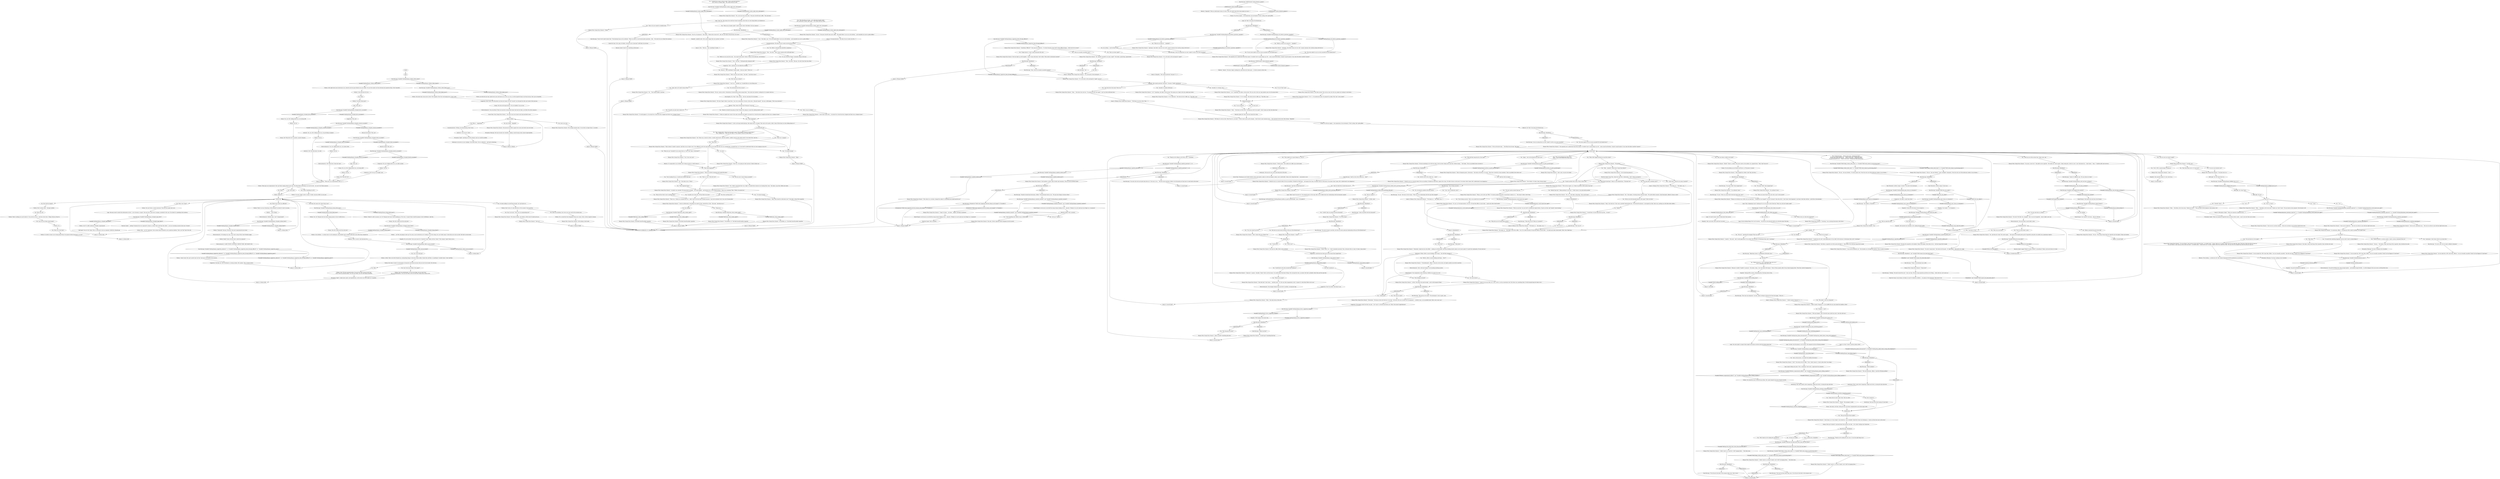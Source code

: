 # WHIRLING F3 / KLAASJE RAPE VOLITION
# 3) What happened? (rape)
#4) Volition white (manipulating you)
# ==================================================
digraph G {
	  0 [label="START"];
	  1 [label="input"];
	  2 [label="Reaction Speed: Quick! Say something professional."];
	  3 [label="Kim Kitsuragi: IsTaskActive(\"TASK.what_happened_between_klaasje_and_hanged\")--[[ Variable[ ]]"];
	  4 [label="IsTaskActive(\"TASK.what_happened_between_klaasje_and_hanged\")--[[ Variable[ ]]", shape=diamond];
	  5 [label="!(IsTaskActive(\"TASK.what_happened_between_klaasje_and_hanged\")--[[ Variable[ ]])", shape=diamond];
	  6 [label="Suggestion: She's a glib girl, but she liked the wording."];
	  7 [label="You: Say nothing -- wait for Kim to lead."];
	  8 [label="Kim Kitsuragi: IsKimHere()"];
	  9 [label="IsKimHere()", shape=diamond];
	  10 [label="!(IsKimHere())", shape=diamond];
	  11 [label="Kim Kitsuragi: Variable[\"whirling.klaasje_halflight_how_it_is\"]"];
	  12 [label="Variable[\"whirling.klaasje_halflight_how_it_is\"]", shape=diamond];
	  13 [label="!(Variable[\"whirling.klaasje_halflight_how_it_is\"])", shape=diamond];
	  14 [label="Empathy: You get the feeling she might be."];
	  15 [label="Klaasje (Miss Oranje Disco Dancer): \"I'm sure there's *one* person in the world who does.\" A crooked smile. \"I mean, there are *so many* people. But let me make this clear: The man in that tree did not rape me.\"\n\"I'm sure there's *one* person in the world who does.\" A crooked smile. \"I mean there are *so many* people. But let me make this clear: The man who was hanged from that tree did not rape me.\""];
	  16 [label="Rhetoric: The wording -- a verbal eye roll. She's almost disgusted with the platitude you served up."];
	  17 [label="Jump to: [assault hjub]"];
	  18 [label="You: \"I don't get it. What do you mean *partied*?\""];
	  19 [label="Kim Kitsuragi: Variable[\"whirling.klaasje_lovers_suggestion_longing\"]"];
	  20 [label="Variable[\"whirling.klaasje_lovers_suggestion_longing\"]", shape=diamond];
	  21 [label="!(Variable[\"whirling.klaasje_lovers_suggestion_longing\"])", shape=diamond];
	  22 [label="Interfacing: Still, that's pretty clever tampering. Simple and clever, crossing the lines like that."];
	  23 [label="You: \"Did you make the call?\""];
	  24 [label="Inland Empire: You *pissed* it all away... All of it. Elysium."];
	  25 [label="You: \"Which one?\""];
	  26 [label="Klaasje (Miss Oranje Disco Dancer): \"Like I said, we met over drinks.\""];
	  27 [label="Kim Kitsuragi: IsKimHere()"];
	  28 [label="IsKimHere()", shape=diamond];
	  29 [label="!(IsKimHere())", shape=diamond];
	  30 [label="Klaasje (Miss Oranje Disco Dancer): \"That it doesn't *matter* anymore. And that we are *alone* now. It was difficult to tell, the song itself was very quiet and soft, but you sounded like a wounded boar, sir. It was hard to understand what you were singing on top of it.\""];
	  31 [label="You: \"It's one of the first things I remember doing in Elysium.\""];
	  32 [label="Jump to: [Klaasje MAIN]"];
	  33 [label="Kim Kitsuragi: Variable[\"whirling.klaasje_rhet_where_was_she\"]"];
	  34 [label="Variable[\"whirling.klaasje_rhet_where_was_she\"]", shape=diamond];
	  35 [label="!(Variable[\"whirling.klaasje_rhet_where_was_she\"])", shape=diamond];
	  36 [label="Authority: You are not a *fool*."];
	  37 [label="Suggestion: Who, me?"];
	  38 [label="Empathy: No, not an idiot. You're just more of a *sensitive* type. Thinks with his *heart*. This woman's *pain* draws you in."];
	  39 [label="Kim Kitsuragi: Variable[\"whirling.klaasje_rape_phone_logic\"]"];
	  40 [label="Variable[\"whirling.klaasje_rape_phone_logic\"]", shape=diamond];
	  41 [label="!(Variable[\"whirling.klaasje_rape_phone_logic\"])", shape=diamond];
	  42 [label="You: Nod."];
	  43 [label="Kim Kitsuragi: Variable[\"TASK.hear_what_sunday_night\"]"];
	  44 [label="Variable[\"TASK.hear_what_sunday_night\"]", shape=diamond];
	  45 [label="!(Variable[\"TASK.hear_what_sunday_night\"])", shape=diamond];
	  46 [label="Savoir Faire: Warming up your hands relieves stress and anxiety, makes you feel and appear calmer, more comfortable. Seems she's doing that here -- consciously or not."];
	  47 [label="Kim Kitsuragi: IsKimHere()"];
	  48 [label="IsKimHere()", shape=diamond];
	  49 [label="!(IsKimHere())", shape=diamond];
	  50 [label="You: \"Have you been raped?\""];
	  51 [label="Jump to: [Klaasje MAIN]"];
	  52 [label="Jump to: [Klaasje (Miss Oranje Disco Dancer): \"\"Tell them it's not my style. They'...\"]"];
	  53 [label="You: \"Why was there a bullet in his head?\""];
	  54 [label="You: \"Got it. 89% is good enough. Moving on.\""];
	  55 [label="Klaasje (Miss Oranje Disco Dancer): \"Hmh...\" She flicks a bit of ash away. \"Maybe you don't...\" The ash lands on her jumpsuit. She brushes it off."];
	  56 [label="Klaasje (Miss Oranje Disco Dancer): \"Sure you do, detective...\" She cuts you down to size with her light brown eyes."];
	  57 [label="Perception (Hearing): You hear cracking in her shoulders."];
	  58 [label="Empathy: She sincerely thinks it's very cool of you."];
	  59 [label="You: \"Suspect partied with victim. Write it down, Kim.\""];
	  60 [label="You: \"Did you rim the lemonade glasses with sugar? I like to do that.\""];
	  61 [label="Endurance: Whoah. After so much drinking *and* drugs -- how did they manage it?"];
	  62 [label="You: \"And his role in this strike was... what?\""];
	  63 [label="Jump to: [assault hjub]"];
	  64 [label="You: \"Could that be why they lynched him? Jealousy?\""];
	  65 [label="Klaasje (Miss Oranje Disco Dancer): She nods. Silvery cigarette fumes disappear into her mouth..."];
	  66 [label="You: \"You mentioned loud disco music?\""];
	  67 [label="Encyclopedia: Oh, *that*. Yeah, whooh... the less said about OO, the better."];
	  68 [label="Rhetoric: Then, doesn't life get hard *because* we go on?"];
	  69 [label="You: \"It mostly just gets hard, doesn't it?\""];
	  70 [label="You: \"I've heard enough.\""];
	  71 [label="You: What is... happening?"];
	  72 [label="Volition: Really? Quick, tell me what's under her jumpsuit?"];
	  73 [label="Volition: But when it comes to assessments of character and factual accuracy they are not to be trusted. Not with her."];
	  74 [label="You: \"Well, thank you for making the call anyway.\""];
	  75 [label="Klaasje (Miss Oranje Disco Dancer): \"Ah yes.\" She pours herself some more coffee. \"The night before I saw you in the hallway -- and reminded you you're a police officer.\""];
	  76 [label="Klaasje (Miss Oranje Disco Dancer): \"Have I slept with any of them? Yes.\""];
	  77 [label="Kim Kitsuragi: Variable[\"whirling.klaasje_rfa_rhetoric_questions_rapeable\"]"];
	  78 [label="Variable[\"whirling.klaasje_rfa_rhetoric_questions_rapeable\"]", shape=diamond];
	  79 [label="!(Variable[\"whirling.klaasje_rfa_rhetoric_questions_rapeable\"])", shape=diamond];
	  80 [label="Jump to: [assault hjub]"];
	  81 [label="Klaasje (Miss Oranje Disco Dancer): \"With all due respect, sir, I think we partied a little harder than that.\""];
	  82 [label="You: \"You were lovers?\""];
	  83 [label="You: \"Understood.\""];
	  84 [label="You: \"It must be hard...\" (Point to the yard.) \"Seeing him there.\"\n\"It must have been hard for you...\" (Point to the yard.) \"Seeing him there.\"\n\"It must have been hard for you...\" (Point to the yard.) \"Seeing him there.\"\n\"It must be hard for you...\" (Point to the yard.) \"Seeing him there all the time.\""];
	  85 [label="Klaasje (Miss Oranje Disco Dancer): \"I don't know, sir. It was stupid. I was drunk too. I was *probably* afraid the Union was listening in -- locals say they have ears in the wires.\""];
	  86 [label="Jump to: [assault hjub]"];
	  87 [label="Kim Kitsuragi: Variable[\"whirling.klaasje_said_see_him_in_dreams\"]"];
	  88 [label="Variable[\"whirling.klaasje_said_see_him_in_dreams\"]", shape=diamond];
	  89 [label="!(Variable[\"whirling.klaasje_said_see_him_in_dreams\"])", shape=diamond];
	  90 [label="Klaasje (Miss Oranje Disco Dancer): She dips the cigarette in the lighter's flame and inhales, then looks at you -- with her lungs full of smoke."];
	  91 [label="Klaasje (Miss Oranje Disco Dancer): \"A little, yeah.\""];
	  92 [label="You: Don't mention it."];
	  93 [label="Klaasje (Miss Oranje Disco Dancer): \"I hope not.\" A pause. \"Actually, I *know* that's not the reason. I'm careful about that kind of thing. Not crossing the wires, you know. But that's probably where they got the rape idea.\""];
	  94 [label="Klaasje (Miss Oranje Disco Dancer): \"Not my favourite topic...\" She flicks the ash away. \"But okay.\""];
	  95 [label="You: \"Then what happened?\""];
	  96 [label="You: \"What happened then?\""];
	  97 [label="Klaasje (Miss Oranje Disco Dancer): \"I think you might have come to the same conclusion last night. At around two o'clock the disco stopped and there was a change of pace.\""];
	  98 [label="You: \"Before you was only the room -- the sound of the motor vehicle. Steam in the bathroom. And darkness.\""];
	  99 [label="Klaasje (Miss Oranje Disco Dancer): She feeds herself another cigarette."];
	  100 [label="failure_volition"];
	  101 [label="Kim Kitsuragi: Variable[\"whirling.klaasje_volrapids_logic_fired\"]"];
	  102 [label="Variable[\"whirling.klaasje_volrapids_logic_fired\"]", shape=diamond];
	  103 [label="!(Variable[\"whirling.klaasje_volrapids_logic_fired\"])", shape=diamond];
	  104 [label="Kim Kitsuragi: IsKimHere()"];
	  105 [label="IsKimHere()", shape=diamond];
	  106 [label="!(IsKimHere())", shape=diamond];
	  107 [label="You: \"Wait... *partied*. Where have I heard that before?\""];
	  108 [label="Klaasje (Miss Oranje Disco Dancer): \"A lot of partying going on.\""];
	  109 [label="Jump to: [assault hjub]"];
	  110 [label="Untitled hub (02)"];
	  111 [label="Jump to: [assault hjub]"];
	  112 [label="Klaasje (Miss Oranje Disco Dancer): \"Is it?\" Squinting, she takes a look around. The spring sun is high in the sky; people pass below."];
	  113 [label="Klaasje (Miss Oranje Disco Dancer): \"Not explicitly, but I understood what they meant. It wouldn't hurt to spice things up a bit -- some assault and battery, *sexual* assault maybe. It was clear the latter would be *spicier*.\""];
	  114 [label="You: \"You were asked to say you were assaulted? By the Hardie boys?\""];
	  115 [label="Klaasje (Miss Oranje Disco Dancer): \"You know how it is.\""];
	  116 [label="You: \"It sounds like something happened, and you don't want to acknowledge it.\""];
	  117 [label="Perception (Hearing): You hear cracking in her shoulders."];
	  118 [label="Electrochemistry: You get the feeling she's done enough opiates -- and needed enough NACRA -- to still be flippant if her arm were cut off and fed to her."];
	  119 [label="Klaasje (Miss Oranje Disco Dancer): \"Oh, it is.\" She takes a long drag. \"You're still *alive*.\""];
	  120 [label="Klaasje (Miss Oranje Disco Dancer): \"I guess you can say that, yes. A bit. Lovers is such an emotional word. But there was something there. We did enough drugs for there to be.\""];
	  121 [label="Klaasje (Miss Oranje Disco Dancer): \"Mhm.\" She looks down at the yard."];
	  122 [label="Jump to: [Klaasje (Miss Oranje Disco Dancer): \"\"We drank, sir...\" She takes a sip...\"]"];
	  123 [label="Kim Kitsuragi: Variable[\"TASK.who_was_caller\"]"];
	  124 [label="Variable[\"TASK.who_was_caller\"]", shape=diamond];
	  125 [label="!(Variable[\"TASK.who_was_caller\"])", shape=diamond];
	  126 [label="Reaction Speed: Agape? Ready to catch a bullet? A coincidence? Make a note and return to it later."];
	  127 [label="Kim Kitsuragi: \"So am I. Were you aware that he had also been shot, miss?\""];
	  128 [label="Klaasje (Miss Oranje Disco Dancer): \"Over drinks. It's been a long, boring winter.\""];
	  129 [label="You: \"Did you *party*?\""];
	  130 [label="Klaasje (Miss Oranje Disco Dancer): \"Men like that? I don't know...\" Another pause. \"It's the way their imaginations work. I suspect it's what they'd like to do to me.\""];
	  131 [label="Klaasje (Miss Oranje Disco Dancer): \"Yes, you're just one room away.\" She pours herself more coffee. \"Very personal.\""];
	  132 [label="You: \"Maybe we should stop going on then? Doesn't the 'going on' cause the 'getting harder' part?\""];
	  133 [label="it_continueth_hub"];
	  134 [label="Kim Kitsuragi: Variable[\"whirling.klaasje_sunday_night_story_interupted\"]"];
	  135 [label="Variable[\"whirling.klaasje_sunday_night_story_interupted\"]", shape=diamond];
	  136 [label="!(Variable[\"whirling.klaasje_sunday_night_story_interupted\"])", shape=diamond];
	  137 [label="Kim Kitsuragi: Variable[\"whirling.klaasje_volrapids_second_succeeded\"]"];
	  138 [label="Variable[\"whirling.klaasje_volrapids_second_succeeded\"]", shape=diamond];
	  139 [label="!(Variable[\"whirling.klaasje_volrapids_second_succeeded\"])", shape=diamond];
	  140 [label="Jump to: [volition hub]"];
	  141 [label="Suggestion: She likes you. The Crownhead is a boring condom. He's jealous. This is human nature."];
	  142 [label="Jump to: [Untitled hub (02)]"];
	  143 [label="Klaasje (Miss Oranje Disco Dancer): She fishes a cigarette out of her pack and lights it -- then looks at you with her lungs full of smoke."];
	  144 [label="Klaasje (Miss Oranje Disco Dancer): She feeds herself another cigarette."];
	  145 [label="Interfacing: Warming them."];
	  146 [label="Klaasje (Miss Oranje Disco Dancer): \"By 'sexually assaulted' you mean 'raped'?\" She takes a quick drag, unperturbed."];
	  147 [label="Klaasje (Miss Oranje Disco Dancer): \"It *is* -- it's murderously early. I'm amazed I'm awake. Why *am* I even awake?\""];
	  148 [label="Klaasje (Miss Oranje Disco Dancer): \"It's a bit early in the morning for *raped*.\""];
	  149 [label="Klaasje (Miss Oranje Disco Dancer): \"Tell them it's not my style. They'll have to, you know -- if they want to jazz up the charges -- they'll have to get someone more...\" She searches for the word, then shrugs. \"Rapeable.\""];
	  150 [label="You: \"I do.\""];
	  151 [label="You: \"Sexual assault is a serious matter. I need a serious statement from you.\""];
	  152 [label="Klaasje (Miss Oranje Disco Dancer): \"Yeah, I love that too!\" Her voice is girlishly high-pitched now. \"We frosted the glasses, I unwrapped my bike, there was a petting zoo with little white rabbits...\""];
	  153 [label="You: \"What did you do? During these parties.\""];
	  154 [label="You: \"How did you meet?\""];
	  155 [label="Kim Kitsuragi: \"You called us. The RCM...\""];
	  156 [label="Composure: He takes a small step closer."];
	  157 [label="You: \"And, in the process, you broke the landline downstairs.\""];
	  158 [label="Klaasje (Miss Oranje Disco Dancer): \"Thanks.\" She manages a smile."];
	  159 [label="Kim Kitsuragi: Variable[\"whirling.klaasje_emp_made_the_calle\"]"];
	  160 [label="Variable[\"whirling.klaasje_emp_made_the_calle\"]", shape=diamond];
	  161 [label="!(Variable[\"whirling.klaasje_emp_made_the_calle\"])", shape=diamond];
	  162 [label="Klaasje (Miss Oranje Disco Dancer): \"The one downstairs, officer. I used the Whirling landline.\""];
	  163 [label="Kim Kitsuragi: Variable[\"whirling.klaasje_interface_tampering_goood\"]"];
	  164 [label="Variable[\"whirling.klaasje_interface_tampering_goood\"]", shape=diamond];
	  165 [label="!(Variable[\"whirling.klaasje_interface_tampering_goood\"])", shape=diamond];
	  166 [label="Kim Kitsuragi: IsKimHere()"];
	  167 [label="IsKimHere()", shape=diamond];
	  168 [label="!(IsKimHere())", shape=diamond];
	  169 [label="Klaasje (Miss Oranje Disco Dancer): \"I can see the similarity, yes.\" She breathes out, through her nostrils. The air smells of menthol."];
	  170 [label="You: \"And how did you meet?\""];
	  171 [label="Logic: There *must* be more to it. You should return to this topic after you've talked about her relationship with the deceased, maybe?"];
	  172 [label="Klaasje (Miss Oranje Disco Dancer): \"A slow, sad song started playing. Like organ music, on repeat. That went on for quite a while. Some of that time you were yelling along to it.\""];
	  173 [label="You: \"What happened?\""];
	  174 [label="You: \"Are you sure I wasn't being assaulted?\""];
	  175 [label="Klaasje (Miss Oranje Disco Dancer): \"Yes.\" She looks at you. \"Never.\""];
	  176 [label="Klaasje (Miss Oranje Disco Dancer): \"Cowering. I was cowering downstairs with Sylvie.\""];
	  177 [label="Authority: Me? Get outta here, I'm solid."];
	  178 [label="Drama: Yes, you. He's talking about you, you boring stiff."];
	  179 [label="Kim Kitsuragi: Variable[\"whirling.klaasje_volrapids_elchem_fired\"]"];
	  180 [label="Variable[\"whirling.klaasje_volrapids_elchem_fired\"]", shape=diamond];
	  181 [label="!(Variable[\"whirling.klaasje_volrapids_elchem_fired\"])", shape=diamond];
	  182 [label="Volition: No."];
	  183 [label="You: Can I trust any of them *ever again?*"];
	  184 [label="Kim Kitsuragi: Variable[\"whirling.lena_main_interfacing_phone\"]"];
	  185 [label="Variable[\"whirling.lena_main_interfacing_phone\"]", shape=diamond];
	  186 [label="!(Variable[\"whirling.lena_main_interfacing_phone\"])", shape=diamond];
	  187 [label="Logic: So *she's* Garte's mystery phone cutter!"];
	  188 [label="Untitled hub"];
	  189 [label="Jump to: [You: \"\"Did you... hear something? Sunday...\"]"];
	  190 [label="Inland Empire: As she says so you feel the young woman looking at you... and get a *feeling* you can't quite put your finger on. A suspicion?"];
	  191 [label="Kim Kitsuragi: IsTHCPresent(\"radical_feminist_agenda\")"];
	  192 [label="IsTHCPresent(\"radical_feminist_agenda\")", shape=diamond];
	  193 [label="!(IsTHCPresent(\"radical_feminist_agenda\"))", shape=diamond];
	  194 [label="Klaasje (Miss Oranje Disco Dancer): \"It *is* afternoon.\" She looks into her coffee cup. \"Time flies, man.\""];
	  195 [label="Klaasje (Miss Oranje Disco Dancer): \"In conclusion, officer -- I'm gonna go with a mild to medium *not raped* here.\""];
	  196 [label="Klaasje (Miss Oranje Disco Dancer): \"Sure you do, you disco animal...\" She cuts you down to size with her light brown eyes."];
	  197 [label="You: \"No one deserves to be raped.\""];
	  198 [label="Klaasje (Miss Oranje Disco Dancer): \"I would like it to have been that way. But... it wasn't.\""];
	  199 [label="Kim Kitsuragi: IsKimHere()"];
	  200 [label="IsKimHere()", shape=diamond];
	  201 [label="!(IsKimHere())", shape=diamond];
	  202 [label="You: \"What else?\""];
	  203 [label="Jump to: [assault hjub]"];
	  204 [label="Pain Threshold: A bitter cringe. It *hurts*. You look to the lieutenant..."];
	  205 [label="Kim Kitsuragi: \"The voice was disguised,\" he asks, clearly wishing to distract her from the images. \"Did you?...\""];
	  206 [label="You: \"I've also seen him in a dream.\""];
	  207 [label="You: \"And you think they lynched him for it?\""];
	  208 [label="Klaasje (Miss Oranje Disco Dancer): \"They're frequent guests. Downstairs.\" She looks at the floor. It's tarred. \"They have a booth for Union members. They're probably down there now.\""];
	  209 [label="Klaasje (Miss Oranje Disco Dancer): \"No. Not as hard.\""];
	  210 [label="Jump to: [assault hjub]"];
	  211 [label="Kim Kitsuragi: Variable[\"whirling.klaasje_hardies_no_party_passthrough\"]"];
	  212 [label="Variable[\"whirling.klaasje_hardies_no_party_passthrough\"]", shape=diamond];
	  213 [label="!(Variable[\"whirling.klaasje_hardies_no_party_passthrough\"])", shape=diamond];
	  215 [label="You: \"I had something else. Before we go. A little thing.\""];
	  216 [label="Klaasje (Miss Oranje Disco Dancer): \"It would appear so. At around two o'clock the disco stopped and there was a change of pace.\""];
	  217 [label="You: \"You're making this up. I would never behave like that.\""];
	  218 [label="You: \"Yes. Before I emerged like paleolithic megafauna.\""];
	  219 [label="Conceptualization: Nothing. Just time passing. Don't worry."];
	  220 [label="You: What?"];
	  221 [label="Volition: You know these guys?"];
	  222 [label="Kim Kitsuragi: Variable[\"whirling.klaasje_volrapids_first_succeeded\"]"];
	  223 [label="Variable[\"whirling.klaasje_volrapids_first_succeeded\"]", shape=diamond];
	  224 [label="!(Variable[\"whirling.klaasje_volrapids_first_succeeded\"])", shape=diamond];
	  225 [label="Volition: These guys are compromised. She's got them singing along to her tune. The little bleeps and bloops you trust for info -- you can't trust them anymore."];
	  226 [label="You: Which ones exactly are affected?"];
	  227 [label="You: What?"];
	  228 [label="Kim Kitsuragi: Variable[\"whirling.klaasje_rapehub_questions\"] >=4"];
	  229 [label="Variable[\"whirling.klaasje_rapehub_questions\"] >=4", shape=diamond];
	  230 [label="!(Variable[\"whirling.klaasje_rapehub_questions\"] >=4)", shape=diamond];
	  231 [label="Jump to: [call huib]"];
	  232 [label="Untitled hub"];
	  233 [label="Esprit de Corps: Get a grip, he thinks. At least do your *personal* stuff when I'm not here."];
	  234 [label="Logic: Jackpot!"];
	  235 [label="Esprit de Corps: In my dream, he thinks, he said I've failed his children... you glance at the lieutenant. Then back to her."];
	  236 [label="Logic: It's hard to know what to think about that answer."];
	  237 [label="Drama: It's all very organic -- her mannerisms, her movements. If she's acting, she's quite gifted."];
	  238 [label="no_assault"];
	  239 [label="Klaasje (Miss Oranje Disco Dancer): \"We partied.\""];
	  240 [label="Klaasje (Miss Oranje Disco Dancer): \"We drank, sir...\" She takes a sip of her coffee. \"A lot. For weeks basically. We had that effect on each other -- we made each other drink harder. That's why I liked him.\""];
	  241 [label="Empathy: With longing. She misses him."];
	  242 [label="You: \"Seems like you had *some* idea. That was nifty.\""];
	  243 [label="Kim Kitsuragi: \"He won't be down there long, miss. We will move the body to the morgue soon.\""];
	  244 [label="You: Don't mention it."];
	  245 [label="Jump to: [Klaasje MAIN]"];
	  246 [label="You: \"Let's go.\" [Leave.]"];
	  247 [label="Klaasje (Miss Oranje Disco Dancer): \"Then you started screaming and trashed the place.\""];
	  248 [label="Rhetoric: It's impossible to say whether she's being sarcastic or really means it."];
	  249 [label="Volition: She looks back, time moves slowly. The triangles of her face rearranging into a weary smile..."];
	  250 [label="Electrochemistry: Me? What have I done this time?"];
	  251 [label="Volition: Believe it."];
	  252 [label="Endurance: Air moves in your windpipe. Your heart beats. You're a detective -- get back to detecting."];
	  253 [label="Volition: There's nothing you can do about it. You are how you are -- and she is how she is. Things will go as they do."];
	  254 [label="Jump to: [assault hjub]"];
	  255 [label="Kim Kitsuragi: Variable[\"whirling.klaasje_rapehub_exited_once\"]"];
	  256 [label="Variable[\"whirling.klaasje_rapehub_exited_once\"]", shape=diamond];
	  257 [label="!(Variable[\"whirling.klaasje_rapehub_exited_once\"])", shape=diamond];
	  258 [label="Kim Kitsuragi: IsKimHere()"];
	  259 [label="IsKimHere()", shape=diamond];
	  260 [label="!(IsKimHere())", shape=diamond];
	  261 [label="Kim Kitsuragi: \"You do *not* need to know that.\" The lieutenant taps on his notebook. \"What you need is to ask normal police questions -- like...\" He waits for you to finish the sentence."];
	  262 [label="Empathy: She's just tired. Don't push her too much."];
	  263 [label="Klaasje (Miss Oranje Disco Dancer): \"Apologies, that didn't come out very well. I meant someone who would go along with the lie.\""];
	  264 [label="Klaasje (Miss Oranje Disco Dancer): \"Something *difficult*?\" She raises her eyebrows. \"I've been through at least half a dozen difficult things -- which one do you mean?\""];
	  265 [label="Klaasje (Miss Oranje Disco Dancer): \"It *is* evening.\" She looks into her coffee cup. \"Time flies, man.\""];
	  266 [label="You: \"So were you?\""];
	  267 [label="You: \"What can you tell me about him. Name, eyes, age...\""];
	  268 [label="Klaasje (Miss Oranje Disco Dancer): \"Hmh...\" She flicks a bit of ash away. \"Maybe you *don't* know.\" The ash lands on her jumpsuit. She brushes it off."];
	  269 [label="Klaasje (Miss Oranje Disco Dancer): \"Let me make this 100% clear then, officer. I was not sexually assaulted. Would I be this flippant if I had been?\""];
	  270 [label="You: \"What kind of partying?\" (Point to your bloated face.) \"The kind I do?\""];
	  271 [label="You: \"You're being sarcastic. That's not actually how you partied.\""];
	  272 [label="You: \"Harder than this?\" (Keep pointing to your face.) \"I didn't know it was physically possible.\""];
	  273 [label="Klaasje (Miss Oranje Disco Dancer): \"I made it.\" She nods. \"And I would appreciate it if you didn't tell everyone. In Martinaise they call it *snitching*.\""];
	  274 [label="Klaasje (Miss Oranje Disco Dancer): \"I made the call. And I would appreciate it if you didn't tell everyone. In Martinaise they call it *snitching*.\""];
	  275 [label="You: \"Before we go on -- if it's *snitching* then why do it?\"\n\"If it's *snitching* then why do it?\""];
	  276 [label="You: \"Why go through all the trouble?\""];
	  277 [label="Kim Kitsuragi: Variable[\"yard.hanged_hub_reached\"]"];
	  278 [label="Variable[\"yard.hanged_hub_reached\"]", shape=diamond];
	  279 [label="!(Variable[\"yard.hanged_hub_reached\"])", shape=diamond];
	  280 [label="Jump to: [assault hjub]"];
	  281 [label="Klaasje (Miss Oranje Disco Dancer): \"I think he was in a security detail. He was ex-military. Worked for Wild Pines -- and against the Union. We didn't discuss work much, if you know what I mean. But I understood it was dangerous.\""];
	  282 [label="You: \"That's so *me*. What did I do?\""];
	  283 [label="You: \"Thank you.\""];
	  284 [label="You: Am I being... beguiled?"];
	  285 [label="Drama: Me? What did I do? I'm merely a master thespian..."];
	  286 [label="Kim Kitsuragi: Variable[\"whirling.klaasje_volrapids_third_succeeded\"]"];
	  287 [label="Variable[\"whirling.klaasje_volrapids_third_succeeded\"]", shape=diamond];
	  288 [label="!(Variable[\"whirling.klaasje_volrapids_third_succeeded\"])", shape=diamond];
	  289 [label="Volition: There's no way of knowing. At the moment I'm afraid it's best to assume..."];
	  290 [label="Volition: It's better to know you're being played than to be played without knowing it, is it not?"];
	  291 [label="Klaasje (Miss Oranje Disco Dancer): \"Oh yes,\" she says bitterly. \"I have *multiple* viewpoints. From the roof, out of the bathroom window. In my dreams...\""];
	  292 [label="Kim Kitsuragi: Variable[\"whirling.klaasje_cigarette_pulled_out\"]"];
	  293 [label="Variable[\"whirling.klaasje_cigarette_pulled_out\"]", shape=diamond];
	  294 [label="!(Variable[\"whirling.klaasje_cigarette_pulled_out\"])", shape=diamond];
	  295 [label="Endurance: She must be very cold. And exhausted of this life."];
	  296 [label="You: \"Forget about it. I don't wanna talk about this shit.\""];
	  297 [label="You: \"And what does that mean? Were you...\""];
	  298 [label="Empathy: She sounds positively *buoyant*. Vivacious. Totally unbothered."];
	  299 [label="assault hjub"];
	  300 [label="You: \"Are you sure you weren't raped?\""];
	  301 [label="You: \"Actually I don't.\""];
	  302 [label="You: \"What did they hang him for, if not rape?\""];
	  303 [label="You: \"Really?\""];
	  304 [label="Kim Kitsuragi: \"What did you do? When you *partied*?\""];
	  305 [label="Klaasje (Miss Oranje Disco Dancer): \"*Untraditionally*, officer.\" She puts out her Astra, but lights another one with its end first."];
	  306 [label="Inland Empire: Your imagination starts whirring, whether you want it to or not."];
	  307 [label="Klaasje (Miss Oranje Disco Dancer): \"I'm sorry, I can't do it.\" She puffs on her cigarette. \"Not right now. Later maybe. I keep seeing him. Like he is now. I can't talk about his -- I don't know -- *hair...*\" Another puff, more nervous."];
	  308 [label="Kim Kitsuragi: IsKimHere()"];
	  309 [label="IsKimHere()", shape=diamond];
	  310 [label="!(IsKimHere())", shape=diamond];
	  311 [label="You: \"What do you mean?\""];
	  312 [label="You: \"Nicked it -- how?\""];
	  313 [label="Logic: Jigsaw falling into place. This is satisfying. Good catch, I appreciate the symmetry."];
	  314 [label="Klaasje (Miss Oranje Disco Dancer): \"Yes. And then he's dead. His mouth agape...\" She looks into the light green pack of cigarettes and pulls out another one, preparing to light it."];
	  315 [label="Kim Kitsuragi: \"Funny,\" the lieutenant says softly."];
	  316 [label="Kim Kitsuragi: \"And they lynched him for it?\""];
	  317 [label="Jump to: [assault hjub]"];
	  318 [label="You: \"It prides me to hear this. Tell me there was more.\""];
	  319 [label="Klaasje (Miss Oranje Disco Dancer): \"I went out afterwards, everything was quiet by then. Around four or five.\" She nods. \"And that was it.\""];
	  320 [label="Klaasje (Miss Oranje Disco Dancer): \"A window was smashed. The tape player probably -- the song stopped -- and furniture too. A real *destructothon*. There was screaming. Then, I think, you passed out.\""];
	  321 [label="Jump to: [Klaasje MAIN]"];
	  322 [label="Klaasje (Miss Oranje Disco Dancer): \"Wow,\" she nods. \"Mythopoetically adequate stuff.\""];
	  323 [label="Volition: Soft, light brown eyes look back at you, directly into the space behind your eye sockets. You see the smoke rise from between her painted red lips. She's beautiful..."];
	  324 [label="Drama: We will see through deceits. You are shielded. You are wise."];
	  325 [label="Electrochemistry: You are advised. There are muscles on long white bones that line her limbs, just below the silver jumpsuit..."];
	  326 [label="Volition: You too."];
	  327 [label="You: Oh my god."];
	  328 [label="You: (Say it out loud.) \"Miss, are you manipulating me?\""];
	  329 [label="Volition: For a second her face disappears from your cornea. Only a silvery negative remains."];
	  330 [label="You: What use is this then?"];
	  331 [label="Volition: Good. The less paranoid option. You can trust them. Just not with *her*.\nGood. The less paranoid option. You can trust them. Just not with Klaasje Amandou."];
	  332 [label="Jump to: [volition hub]"];
	  333 [label="Kim Kitsuragi: Variable[\"whirling.klaasje_suggestion_admirers\"]   or  Variable[\"whirling.klaasje_suggestion_been_through_difficult\"]  or   Variable[\"whirling.klaasje_suggestion_garte\"]"];
	  334 [label="Variable[\"whirling.klaasje_suggestion_admirers\"]   or  Variable[\"whirling.klaasje_suggestion_been_through_difficult\"]  or   Variable[\"whirling.klaasje_suggestion_garte\"]", shape=diamond];
	  335 [label="!(Variable[\"whirling.klaasje_suggestion_admirers\"]   or  Variable[\"whirling.klaasje_suggestion_been_through_difficult\"]  or   Variable[\"whirling.klaasje_suggestion_garte\"])", shape=diamond];
	  336 [label="You: \"At least you called.\""];
	  337 [label="Volition: Don't worry, it's only been four or five seconds. You've got this."];
	  338 [label="You: \"I noticed your room is close to mine. I have a personal question.\"\n\"Let's return to Sunday night -- the sounds from my room\""];
	  339 [label="Jump to: [Klaasje MAIN]"];
	  340 [label="Kim Kitsuragi: Variable[\"whirling.klaasje_sunday_night_story_interupted\"]"];
	  341 [label="Variable[\"whirling.klaasje_sunday_night_story_interupted\"]", shape=diamond];
	  342 [label="!(Variable[\"whirling.klaasje_sunday_night_story_interupted\"])", shape=diamond];
	  343 [label="Klaasje (Miss Oranje Disco Dancer): \"Apologies, that didn't come out very well. I meant someone who would go along with the lie.\""];
	  344 [label="Kim Kitsuragi: \"Miss, were you sexually assaulted recently?\""];
	  345 [label="Klaasje (Miss Oranje Disco Dancer): \"Let me make this 100% clear then, officers. I was not sexually assaulted. Would I be this flippant if I had been?\""];
	  346 [label="You: \"No, I'm literally satisfied with that answer.\""];
	  347 [label="You: \"Hold on. After so much drinking and drugs... *how?*\""];
	  348 [label="Kim Kitsuragi: \"Reporting crimes is confidential in Revachol, miss.\""];
	  349 [label="Kim Kitsuragi: Variable[\"TASK.briefing_done\"]"];
	  350 [label="Variable[\"TASK.briefing_done\"]", shape=diamond];
	  351 [label="!(Variable[\"TASK.briefing_done\"])", shape=diamond];
	  352 [label="Kim Kitsuragi: Variable[\"whirling.klaasje_inland_dreams\"]"];
	  353 [label="Variable[\"whirling.klaasje_inland_dreams\"]", shape=diamond];
	  354 [label="!(Variable[\"whirling.klaasje_inland_dreams\"])", shape=diamond];
	  355 [label="Klaasje (Miss Oranje Disco Dancer): \"You don't wanna know.\" She looks into the pack -- it's light green -- then pulls out a ciggy."];
	  356 [label="Klaasje (Miss Oranje Disco Dancer): \"Funny how?\""];
	  357 [label="Kim Kitsuragi: \"Like you partied with the deceased?\""];
	  358 [label="You: \"Understood.\""];
	  359 [label="Jump to: [assault hjub]"];
	  360 [label="Klaasje (Miss Oranje Disco Dancer): \"I don't know about that... at around two o'clock the disco stopped and there was a change of pace.\""];
	  361 [label="Klaasje (Miss Oranje Disco Dancer): \"OO were *huge* where I come from. I was very young then, of course. Like seven. 'Life gets haaard!'\" she says, half-singing. \"'But we go ooooooon!'\""];
	  362 [label="Klaasje (Miss Oranje Disco Dancer): \"No, it didn't sound like there was a fight. It sounded like someone was trashing their room.\" She takes a sip of her coffee and smiles."];
	  363 [label="Klaasje (Miss Oranje Disco Dancer): \"Wow,\" she nods. \"Elysium. You don't hear that term often.\""];
	  364 [label="Klaasje (Miss Oranje Disco Dancer): She presses her elbows against her waist and slowly turns her head."];
	  365 [label="Perception (Hearing): Her hair brushes her shoulders, making a small hissing sound, almost imperceptible..."];
	  366 [label="Klaasje (Miss Oranje Disco Dancer): The strange moment ends. It was brief, no longer than 2.2 seconds."];
	  367 [label="Jump to: [failure_volition]"];
	  368 [label="Volition: I have bad news for you."];
	  369 [label="Volition: You too."];
	  370 [label="Volition: You too."];
	  371 [label="Drama: She isth a laedy most fair and juste!"];
	  372 [label="You: (Don't say anything.) Just close your eyes and let the moment pass."];
	  373 [label="Volition: In his defence -- to reduce him to such inadequacy, she probably had to employ half-truths more often than outright lies."];
	  374 [label="You: Okay."];
	  375 [label="Jump to: [volition hub]"];
	  376 [label="Jump to: [Klaasje MAIN]"];
	  377 [label="Klaasje (Miss Oranje Disco Dancer): Her face lights up with laughter. \"I don't wanna talk about *shit* either! What shall we talk about instead?\""];
	  378 [label="You: \"Actually it's already afternoon.\""];
	  379 [label="Klaasje (Miss Oranje Disco Dancer): \"Pretty much.\" She cradles her coffee cup in both hands."];
	  380 [label="Klaasje (Miss Oranje Disco Dancer): \"I'm 89% sure.\""];
	  381 [label="Klaasje (Miss Oranje Disco Dancer): \"A month ago? Something like that.\""];
	  382 [label="You: \"The caller's voice was disguised.\""];
	  383 [label="Klaasje (Miss Oranje Disco Dancer): \"I didn't want to, sir. And he's *still* hanging there...\" She looks away."];
	  384 [label="Empathy: You wonder... is it enough to..."];
	  385 [label="Interfacing: She must have had training of some kind..."];
	  386 [label="Kim Kitsuragi: Variable[\"XP.discover_the_bullet\"]"];
	  387 [label="Variable[\"XP.discover_the_bullet\"]", shape=diamond];
	  388 [label="!(Variable[\"XP.discover_the_bullet\"])", shape=diamond];
	  389 [label="Klaasje (Miss Oranje Disco Dancer): \"Things are starting to go a little over my head here... I thought he was hanged? I was not *present* when they did it. I don't know what happened. I just know what they told me -- and Sylvie, the bartender.\""];
	  390 [label="Klaasje (Miss Oranje Disco Dancer): \"Which *ones*, sir -- I don't remember precisely. Titus, obviously. But as I said, it's been a long winter.\""];
	  391 [label="Suggestion: Could that have been part of the reason they hanged him?"];
	  392 [label="You: \"You mean *after* they hanged him?\""];
	  393 [label="You: \"Yeah, that's all I need to hear of this.\""];
	  394 [label="You: \"What was I singing?\""];
	  395 [label="Klaasje (Miss Oranje Disco Dancer): \"I was.\" She takes a sip. \"It was the night before I saw you in the hallway -- and reminded you you're a police officer.\""];
	  396 [label="You: \"Where were you when this happened?\""];
	  397 [label="You: Let it be."];
	  398 [label="Volition: You too."];
	  399 [label="You: How did this happen?"];
	  400 [label="Volition: ...no? He's not going to show up? I'm sorry, your lie detection isn't working. It's not her doing, he's just totally inept. It looks like you're also an idiot. But that's not her fault."];
	  401 [label="Volition: Huh... no, Mr. Conclusion. You're always kind of limited in your analytical abilities. That's not *her* fault. But still..."];
	  402 [label="Jump to: [volition hub]"];
	  403 [label="You: What can I do?"];
	  404 [label="You: \"A risky move, altogether.\""];
	  405 [label="Drama: She isth a laedy most fair and juste!"];
	  406 [label="You: I've been talking to myself long enough. Let's get back to it."];
	  407 [label="You: \"Now that Kim isn't here -- let's talk about Sunday night.\"\n\"Let's talk about Sunday night again -- the sounds from my room.\""];
	  408 [label="Klaasje (Miss Oranje Disco Dancer): \"No problem, sir.\" She feeds herself another cigarette."];
	  409 [label="Rhetoric: By *they* she means the Hardie boys."];
	  410 [label="Jump to: [assault hjub]"];
	  411 [label="Klaasje (Miss Oranje Disco Dancer): \"Cool.\""];
	  412 [label="Klaasje (Miss Oranje Disco Dancer): \"Yes.\" She makes a twisting motion with her hands. \"We made balloon animals, drank lemonade, inflated a bouncy castle.\""];
	  413 [label="You: \"How was it?\""];
	  414 [label="Kim Kitsuragi: IsKimHere()"];
	  415 [label="IsKimHere()", shape=diamond];
	  416 [label="!(IsKimHere())", shape=diamond];
	  417 [label="Klaasje (Miss Oranje Disco Dancer): \"Did I?\" She looks into her coffee. \"Fuck. I didn't mean to. I had no idea what I was doing.\""];
	  418 [label="You: Don't say it."];
	  419 [label="Interfacing: That's some clever tampering. Simple and clever, crossing the lines like that."];
	  420 [label="Jump to: [assault hjub]"];
	  421 [label="Klaasje (Miss Oranje Disco Dancer): \"I have.\""];
	  422 [label="You: \"What do you mean?\""];
	  423 [label="You: \"Did I have any visitors?\""];
	  424 [label="You: \"What else?\""];
	  425 [label="Inland Empire: As he says so you feel the young woman looking at you... and get a *feeling* you can't quite put your finger on. A suspicion?"];
	  426 [label="Logic: If we're letting things *be* out of courtesy -- why did you even dig the bullet out in the first place? But fine..."];
	  427 [label="Kim Kitsuragi: Variable[\"whirling.klaasje_volrapids_drama_fired\"]"];
	  428 [label="Variable[\"whirling.klaasje_volrapids_drama_fired\"]", shape=diamond];
	  429 [label="!(Variable[\"whirling.klaasje_volrapids_drama_fired\"])", shape=diamond];
	  430 [label="Jump to: [Klaasje MAIN]"];
	  431 [label="Volition: Don't be melodramatic. You can trust them. Just not with *her*.\nDon't be melodramatic. You can trust them. Just not with Miss Oranje Disco Dancer here."];
	  432 [label="Perception (Sight): A light green speck, and imperfection, on the outer rim of her right iris. It sparkles..."];
	  433 [label="Klaasje (Miss Oranje Disco Dancer): \"God, no!\""];
	  434 [label="Half Light: You are *not* afraid. This is a mere girl, she was someone's child but a decade ago."];
	  435 [label="Kim Kitsuragi: IsKimHere()"];
	  436 [label="IsKimHere()", shape=diamond];
	  437 [label="!(IsKimHere())", shape=diamond];
	  438 [label="Kim Kitsuragi: Variable[\"XP.detect_compromized_skillset\"]  and  Variable[\"whirling.klaasje_pieces_falling_together\"]"];
	  439 [label="Variable[\"XP.detect_compromized_skillset\"]  and  Variable[\"whirling.klaasje_pieces_falling_together\"]", shape=diamond];
	  440 [label="!(Variable[\"XP.detect_compromized_skillset\"]  and  Variable[\"whirling.klaasje_pieces_falling_together\"])", shape=diamond];
	  441 [label="You: \"Um, how should I put this...\""];
	  442 [label="Half Light: Do you?"];
	  443 [label="Rhetoric: 'Rapeable'? What an unfortunate choice of words. Does she really mean that some people are more...?"];
	  444 [label="Kim Kitsuragi: Variable[\"whirling.klaasje_rfa_rhetoric_questions_rapeable\"]"];
	  445 [label="Variable[\"whirling.klaasje_rfa_rhetoric_questions_rapeable\"]", shape=diamond];
	  446 [label="!(Variable[\"whirling.klaasje_rfa_rhetoric_questions_rapeable\"])", shape=diamond];
	  447 [label="You: \"So you were asked to say you were assaulted? By the Hardie boys?\""];
	  448 [label="Jump to: [Klaasje (Miss Oranje Disco Dancer): \"\"It's a bit early in the morning fo...\"]"];
	  449 [label="Klaasje (Miss Oranje Disco Dancer): \"Yeah...\" She draws out the word. \"I'm gonna go with *not raped*. I don't wanna say that shit about him.\""];
	  450 [label="Jump to: [Empathy: \"She sounds positively *buoyant*. Vi...\"]"];
	  451 [label="You: \"What *did* happen between you and the victim?\""];
	  452 [label="Kim Kitsuragi: \"Are you saying that you were *asked* to tell us you were assaulted?\""];
	  453 [label="You: \"Thank you for telling us all of this, miss.\" (Conclude.)"];
	  454 [label="Kim Kitsuragi: Variable[\"whirling.klaasjeone_copotype_superstar\"]  or  Variable[\"whirling.klaasjeone_result_heard_last_night\"]"];
	  455 [label="Variable[\"whirling.klaasjeone_copotype_superstar\"]  or  Variable[\"whirling.klaasjeone_result_heard_last_night\"]", shape=diamond];
	  456 [label="!(Variable[\"whirling.klaasjeone_copotype_superstar\"]  or  Variable[\"whirling.klaasjeone_result_heard_last_night\"])", shape=diamond];
	  457 [label="Jump to: [Perception (Sight): \"There are numerous cigarette burns...\"]"];
	  458 [label="Kim Kitsuragi: \"You're being sarcastic.\""];
	  459 [label="Kim Kitsuragi: \"How was it?\""];
	  460 [label="Klaasje (Miss Oranje Disco Dancer): \"With nail clippers. And I diverted some radio fuzz into it. Into the cold wire.\""];
	  461 [label="Klaasje (Miss Oranje Disco Dancer): \"You have? Not like I do, I imagine.\" She's run out of cigarette -- time to light a new one."];
	  462 [label="Klaasje (Miss Oranje Disco Dancer): \"I think he was in a security detail. He was ex-military. Worked for Wild Pines; against the Union. We didn't discuss work much, if you know what I mean. But I understood it was dangerous.\""];
	  463 [label="Kim Kitsuragi: \"You mean *after* they hanged him?\""];
	  464 [label="Klaasje (Miss Oranje Disco Dancer): She sips her coffee. Birds circle overhead."];
	  465 [label="Klaasje (Miss Oranje Disco Dancer): \"There was the usual ruckus,\" she nods. \"Loud disco music.\""];
	  466 [label="Klaasje (Miss Oranje Disco Dancer): \"Okay.\""];
	  467 [label="Klaasje (Miss Oranje Disco Dancer): \"Funky.\""];
	  468 [label="Klaasje (Miss Oranje Disco Dancer): \"Oh...\" The woman makes a sad face."];
	  469 [label="Klaasje (Miss Oranje Disco Dancer): \"Ha! Yes. My pleasure.\" She smiles. \"Where did we leave off... hell, let's just take it from the top. You start.\""];
	  470 [label="Jump to: [Klaasje MAIN]"];
	  471 [label="Suggestion: Don't worry. We will protect you from her beauty. We will *consult* you through the reefs and sounds of her persona."];
	  472 [label="You: Avert your eyes."];
	  473 [label="Physical Instrument: Who, me?"];
	  474 [label="volition hub"];
	  475 [label="You: Does this mean she's been lying to me?"];
	  476 [label="You: What is her *plan*?"];
	  477 [label="Rhetoric: That is correct. And omissions too."];
	  478 [label="Kim Kitsuragi: Variable[\"whirling.klaasje_talked_about_partying_with_lely\"]"];
	  479 [label="Variable[\"whirling.klaasje_talked_about_partying_with_lely\"]", shape=diamond];
	  480 [label="!(Variable[\"whirling.klaasje_talked_about_partying_with_lely\"])", shape=diamond];
	  481 [label="Kim Kitsuragi: IsKimHere()  and  Variable[\"TASK.inspect_the_dead_body_done\"]"];
	  482 [label="IsKimHere()  and  Variable[\"TASK.inspect_the_dead_body_done\"]", shape=diamond];
	  483 [label="!(IsKimHere()  and  Variable[\"TASK.inspect_the_dead_body_done\"])", shape=diamond];
	  484 [label="Kim Kitsuragi: IsKimHere()"];
	  485 [label="IsKimHere()", shape=diamond];
	  486 [label="!(IsKimHere())", shape=diamond];
	  487 [label="Logic: By *they* she means the Hardie boys."];
	  488 [label="Klaasje (Miss Oranje Disco Dancer): \"Is it?\" Squinting, she takes a look around. The sun sets in the sea; long shadows pass over the plaza below."];
	  489 [label="You: \"Does that mean you're 11% not sure?\""];
	  490 [label="Kim Kitsuragi: \"I'm sorry, miss, but we need a definite statement.\""];
	  491 [label="Klaasje (Miss Oranje Disco Dancer): She takes a long, hard drag of her cigarette, then stretches her neck."];
	  492 [label="You: \"I am. Care to elaborate, miss?\""];
	  493 [label="Klaasje (Miss Oranje Disco Dancer): \"It's not, sir. We drank alcohol. A lot of it. We had that effect on each other -- made each other drink harder.\""];
	  494 [label="You: \"Were feelings involved?\""];
	  495 [label="Jump to: [Klaasje (Miss Oranje Disco Dancer): \"\"We drank, sir...\" She takes a sip...\"]"];
	  496 [label="Klaasje (Miss Oranje Disco Dancer): \"Downstairs.\" She taps on the roof with her 10 cm heel. \"At the bar. He was on some sort of assignment -- a military man, as you probably know. Had a cool, scary scar.\""];
	  497 [label="Kim Kitsuragi: Variable[\"whirling.klaasje_pain_wince_at_viewpoints\"]"];
	  498 [label="Variable[\"whirling.klaasje_pain_wince_at_viewpoints\"]", shape=diamond];
	  499 [label="!(Variable[\"whirling.klaasje_pain_wince_at_viewpoints\"])", shape=diamond];
	  500 [label="Kim Kitsuragi: \"Thank you for making the call, miss. It was the right thing to do.\""];
	  501 [label="Kim Kitsuragi: Variable[\"TASK.get_the_dead_body_down_from_the_tree_done\"]"];
	  502 [label="Variable[\"TASK.get_the_dead_body_down_from_the_tree_done\"]", shape=diamond];
	  503 [label="!(Variable[\"TASK.get_the_dead_body_down_from_the_tree_done\"])", shape=diamond];
	  504 [label="You: \"I see him as *me*.\""];
	  505 [label="Klaasje (Miss Oranje Disco Dancer): \"I'm confused. Sorry.\""];
	  506 [label="Kim Kitsuragi: \"Should we head back downstairs, officer?\" The lieutenant looks at you. \"We may have things to discuss there.\""];
	  507 [label="You: \"That's all. Just wanted to establish that.\""];
	  508 [label="Klaasje (Miss Oranje Disco Dancer): \"I can't say -- probably not. Sounded like you were flying solo.\""];
	  509 [label="Empathy: A gleeful smile. She's pretty happy that your partner's not here."];
	  510 [label="Klaasje (Miss Oranje Disco Dancer): \"No problem, sir.\" She feeds herself another cigarette."];
	  511 [label="Kim Kitsuragi: Variable[\"whirling.klaasje_volition_white_check\"]"];
	  512 [label="Variable[\"whirling.klaasje_volition_white_check\"]", shape=diamond];
	  513 [label="!(Variable[\"whirling.klaasje_volition_white_check\"])", shape=diamond];
	  514 [label="Reaction Speed: Who, me?"];
	  515 [label="Composure: Yes, he's talking about you, you shifty asshole."];
	  516 [label="Electrochemistry: Bullshit, man, I ain't *compromised*."];
	  517 [label="You: Can't you turn them normal again?"];
	  518 [label="Kim Kitsuragi: IsKimHere()"];
	  519 [label="IsKimHere()", shape=diamond];
	  520 [label="!(IsKimHere())", shape=diamond];
	  521 [label="Kim Kitsuragi: Variable[\"TASK.fridge_victims_body_done\"]  or  Variable[\"TASK.send_corpse_to_processing_done\"]"];
	  522 [label="Variable[\"TASK.fridge_victims_body_done\"]  or  Variable[\"TASK.send_corpse_to_processing_done\"]", shape=diamond];
	  523 [label="!(Variable[\"TASK.fridge_victims_body_done\"]  or  Variable[\"TASK.send_corpse_to_processing_done\"])", shape=diamond];
	  524 [label="Kim Kitsuragi: Variable[\"whirling.klaasje_roomhub_reached\"]  and  Variable[\"whirling.klaasje_namehub_reached\"]"];
	  525 [label="Variable[\"whirling.klaasje_roomhub_reached\"]  and  Variable[\"whirling.klaasje_namehub_reached\"]", shape=diamond];
	  526 [label="!(Variable[\"whirling.klaasje_roomhub_reached\"]  and  Variable[\"whirling.klaasje_namehub_reached\"])", shape=diamond];
	  527 [label="You: \"A little? Like you partied with the deceased?\""];
	  528 [label="You: \"What do you mean by -- 'rapeable'?\""];
	  529 [label="You: \"You were asked to say you were assaulted? By the Hardie boys?\""];
	  530 [label="Kim Kitsuragi: IsTHCPresent(\"radical_feminist_agenda\")"];
	  531 [label="IsTHCPresent(\"radical_feminist_agenda\")", shape=diamond];
	  532 [label="!(IsTHCPresent(\"radical_feminist_agenda\"))", shape=diamond];
	  533 [label="Kim Kitsuragi: Variable[\"whirling.klaasje_suggestion_been_through_difficult\"]"];
	  534 [label="Variable[\"whirling.klaasje_suggestion_been_through_difficult\"]", shape=diamond];
	  535 [label="!(Variable[\"whirling.klaasje_suggestion_been_through_difficult\"])", shape=diamond];
	  536 [label="You: \"It's not *that* early.\""];
	  537 [label="You: \"So you weren't?\""];
	  538 [label="You: \"So you're not entirely sure?\""];
	  539 [label="Kim Kitsuragi: \"I'm not.\" He turns to the woman. \"What was your relationship with the man they hanged?\""];
	  540 [label="Klaasje (Miss Oranje Disco Dancer): \"Stimulants. Speed also has that effect -- making you drink harder. And then drinking harder makes you do more speed. It's quite the combination. We also had sex.\""];
	  541 [label="Klaasje (Miss Oranje Disco Dancer): \"A little. The drugs were good enough -- and we did enough of them.\""];
	  542 [label="Electrochemistry: She's cold and strange. I'm not picking anything up here."];
	  543 [label="Kim Kitsuragi: \"How did you two meet?\" The lieutenant's voice is quiet, calm."];
	  544 [label="Klaasje (Miss Oranje Disco Dancer): \"I didn't want to, sir. But if I hadn't, he'd *still* be hanging there...\""];
	  545 [label="call huib"];
	  546 [label="Kim Kitsuragi: Variable[\"whirling.lena_phone_disconnected\"]  or Variable[\"whirling.lena_asked_whats_wrong_with_telephone\"]"];
	  547 [label="Variable[\"whirling.lena_phone_disconnected\"]  or Variable[\"whirling.lena_asked_whats_wrong_with_telephone\"]", shape=diamond];
	  548 [label="!(Variable[\"whirling.lena_phone_disconnected\"]  or Variable[\"whirling.lena_asked_whats_wrong_with_telephone\"])", shape=diamond];
	  549 [label="Kim Kitsuragi: Variable[\"TASK.fridge_victims_body_done\"]  or  Variable[\"TASK.send_corpse_to_processing_done\"]"];
	  550 [label="Variable[\"TASK.fridge_victims_body_done\"]  or  Variable[\"TASK.send_corpse_to_processing_done\"]", shape=diamond];
	  551 [label="!(Variable[\"TASK.fridge_victims_body_done\"]  or  Variable[\"TASK.send_corpse_to_processing_done\"])", shape=diamond];
	  552 [label="Kim Kitsuragi: \"Nothing.\" He nods toward the yard. \"I also saw him. We had a long inspection and that sort of thing... sticks with you. Let's move on.\""];
	  553 [label="Kim Kitsuragi: IsKimHere()"];
	  554 [label="IsKimHere()", shape=diamond];
	  555 [label="!(IsKimHere())", shape=diamond];
	  556 [label="Electrochemistry: She changes balance from one foot to another, crossing her legs."];
	  557 [label="Klaasje (Miss Oranje Disco Dancer): \"Oh yes, various artists. Ostentatious Orchestrations prime among them.\" She arches her eyebrow, waiting for it to connect with you."];
	  558 [label="Klaasje (Miss Oranje Disco Dancer): \"Yes! There was a church in there. A really small church. Like the smallest, saddest church in the whole world. It was about that. And also...\""];
	  559 [label="You: \"Was I singing this?\" (Show her the empty case of \"The Smallest Church In Saint-Saëns\".)\n\"Was I singing this?\" (Show her the tape of \"The Smallest Church In Saint-Saëns\".)"];
	  560 [label="Conceptualization: The date of your re-entry into the fossil record."];
	  561 [label="Volition: You too."];
	  562 [label="Electrochemistry: GLORY. TRUTH. SOFTNESS. PROTECT HER. SHE WANTS YOU."];
	  563 [label="You: Can I trust that guy?"];
	  564 [label="Kim Kitsuragi: Variable[\"whirling.klaasje_skills_can_be_trusted\"]"];
	  565 [label="Variable[\"whirling.klaasje_skills_can_be_trusted\"]", shape=diamond];
	  566 [label="!(Variable[\"whirling.klaasje_skills_can_be_trusted\"])", shape=diamond];
	  567 [label="Volition: See? It's oddly moderate. Probably compromised."];
	  568 [label="Klaasje (Miss Oranje Disco Dancer): The silence broken, she exhales a little cloud of smoke and says..."];
	  569 [label="Reaction Speed: From Titus. About her and Titus' relationship -- that's where you heard it."];
	  570 [label="Klaasje (Miss Oranje Disco Dancer): \"Oh yes,\" she says bitterly. \"I've had a great view. From the roof, out of the bathroom window. In my dreams...\""];
	  571 [label="Klaasje (Miss Oranje Disco Dancer): \"About a month? Something like that.\""];
	  572 [label="Kim Kitsuragi: IsKimHere()"];
	  573 [label="IsKimHere()", shape=diamond];
	  574 [label="!(IsKimHere())", shape=diamond];
	  575 [label="Klaasje (Miss Oranje Disco Dancer): \"Not explicitly, but I understood what they meant. It wouldn't hurt to spice things up a bit -- some assault and battery, *sexual* assault maybe. It was clear the latter would be *spicier*.\""];
	  576 [label="You: \"Actually, it's evening, miss.\""];
	  577 [label="thequestionishere"];
	  578 [label="Klaasje (Miss Oranje Disco Dancer): \"Sure you do, apocalypse cop...\" She cuts you down to size with her light brown eyes."];
	  579 [label="Kim Kitsuragi: Variable[\"whirling.medicine_nacra\"]"];
	  580 [label="Variable[\"whirling.medicine_nacra\"]", shape=diamond];
	  581 [label="!(Variable[\"whirling.medicine_nacra\"])", shape=diamond];
	  582 [label="Kim Kitsuragi: Variable[\"whirling.klaasjeone_result_heard_last_night\"]"];
	  583 [label="Variable[\"whirling.klaasjeone_result_heard_last_night\"]", shape=diamond];
	  584 [label="!(Variable[\"whirling.klaasjeone_result_heard_last_night\"])", shape=diamond];
	  585 [label="Klaasje (Miss Oranje Disco Dancer): \"Yes.\""];
	  586 [label="You: \"The call -- reporting the hanging? That was you?\""];
	  587 [label="Kim Kitsuragi: Variable[\"whirling.klaasje_pain_wince_at_viewpoints\"]"];
	  588 [label="Variable[\"whirling.klaasje_pain_wince_at_viewpoints\"]", shape=diamond];
	  589 [label="!(Variable[\"whirling.klaasje_pain_wince_at_viewpoints\"])", shape=diamond];
	  590 [label="Klaasje (Miss Oranje Disco Dancer): She nods."];
	  591 [label="Kim Kitsuragi: Variable[\"whirling.klaasje_sugg_jealousy_hang\"]"];
	  592 [label="Variable[\"whirling.klaasje_sugg_jealousy_hang\"]", shape=diamond];
	  593 [label="!(Variable[\"whirling.klaasje_sugg_jealousy_hang\"])", shape=diamond];
	  594 [label="You: \"I'm sorry.\""];
	  595 [label="You: \"Was there anything else?\""];
	  596 [label="Logic: This is beginning to get *confusing* for you too and we don't like that. Where was she last Sunday night?"];
	  597 [label="Electrochemistry: No fucking way, man, I just want a drag of that sweet Menthol ziggie."];
	  598 [label="Volition: A little. They're all still of limited use, interpreting things to the best of their ability. Maybe they add flair or something? I wouldn't know. I don't add flair."];
	  599 [label="Jump to: [volition hub]"];
	  600 [label="Kim Kitsuragi: Variable[\"whirling.garte_phone_cut\"]"];
	  601 [label="Variable[\"whirling.garte_phone_cut\"]", shape=diamond];
	  602 [label="!(Variable[\"whirling.garte_phone_cut\"])", shape=diamond];
	  603 [label="Kim Kitsuragi: \"Yes.\""];
	  604 [label="You: \"Better conclude this part of our talk.\""];
	  605 [label="Kim Kitsuragi: IsKimHere()"];
	  606 [label="IsKimHere()", shape=diamond];
	  607 [label="!(IsKimHere())", shape=diamond];
	  608 [label="You: \"But have you had sexual relations with any of the Hardie boys?\""];
	  609 [label="Drama: It's all very organic -- her mannerisms, her movements. If she's acting, she's quite gifted."];
	  610 [label="Perception (Sight): There are numerous cigarette burns on those silvery scales -- easy to see now that you're closer."];
	  611 [label="You: \"Were you sexually assaulted, miss?\""];
	  612 [label="You: \"I may.\""];
	  613 [label="You: \"How is it then?\""];
	  614 [label="Reaction Speed: By *him* she must mean the victim."];
	  615 [label="Klaasje (Miss Oranje Disco Dancer): \"Serious...\" She takes a long, hard drag of her cigarette, then stretches her neck."];
	  616 [label="Kim Kitsuragi: IsKimHere()"];
	  617 [label="IsKimHere()", shape=diamond];
	  618 [label="!(IsKimHere())", shape=diamond];
	  619 [label="Kim Kitsuragi: \"What else?\""];
	  620 [label="You: \"How long ago was that?\""];
	  621 [label="Kim Kitsuragi: \"When was this?\""];
	  622 [label="Kim Kitsuragi: IsKimHere()"];
	  623 [label="IsKimHere()", shape=diamond];
	  624 [label="!(IsKimHere())", shape=diamond];
	  625 [label="Klaasje (Miss Oranje Disco Dancer): \"Because I couldn't *handle* it anymore.\" She takes a drag -- her voice thick with disgust. \"None of these people called. He just kept hanging there. Then they started stripping him...\""];
	  626 [label="Empathy: She hunches her shoulders a bit, making herself smaller."];
	  627 [label="Jump to: [Klaasje (Miss Oranje Disco Dancer): \"\"I didn't exactly *disguise* it. I...\"]"];
	  628 [label="You: Say nothing."];
	  629 [label="Klaasje (Miss Oranje Disco Dancer): \"He had something to do with the strike. One has been roiling since I got here. Rotten timing...\" She thinks. \"But you probably know all about it.\""];
	  630 [label="Kim Kitsuragi: \"And his role in this strike was... what?\""];
	  631 [label="Klaasje (Miss Oranje Disco Dancer): \"Bullet?\" There's a silence. Her brows meet in the middle, for a pained frown. \"They *shot* him too?\""];
	  632 [label="Klaasje (Miss Oranje Disco Dancer): \"I'm confused. Sorry.\""];
	  633 [label="You: \"Were you in Sunday night? I need to know what I did before I lost my memory.\""];
	  634 [label="Klaasje (Miss Oranje Disco Dancer): \"There was. I think you screamed that you... didn't want to be this type of animal anymore. I may have misheard, but it was sort of memorable.\""];
	  635 [label="Klaasje (Miss Oranje Disco Dancer): \"Wow,\" she nods. \"That's some creation myth stuff right there.\""];
	  636 [label="You: Say nothing."];
	  637 [label="Savoir Faire: Miss Oranje Disco Dancer... You want to put your hand on her back and feel it arch."];
	  638 [label="Kim Kitsuragi: Variable[\"whirling.klaasje_volition_white_failed_once\"]"];
	  639 [label="Variable[\"whirling.klaasje_volition_white_failed_once\"]", shape=diamond];
	  640 [label="!(Variable[\"whirling.klaasje_volition_white_failed_once\"])", shape=diamond];
	  641 [label="Volition: Just like the last time, light brown eyes look back at you. All is as it was, you feel cigarette fumes rise from her lips. She's just as beautiful..."];
	  642 [label="Drama: Me? What did I do?"];
	  643 [label="Volition: I'm sorry I didn't catch it sooner. It takes conscious effort on your part."];
	  644 [label="Volition: ...*all* of them."];
	  645 [label="Volition: Yes. Mr. Thespian here has been singing paeans to how truthful she is..."];
	  646 [label="Jump to: [volition hub]"];
	  647 [label="Kim Kitsuragi: \"I'm sorry, but we're not quite done here yet.\" He turns to you... \"We have more questions. Better to be thorough now than have to come back to this later.\""];
	  648 [label="Kim Kitsuragi: SetVariableValue(\"whirling.klaasje_hardies_no_party_passthrough\", true) --[[ Variable[ ]]"];
	  649 [label="Klaasje (Miss Oranje Disco Dancer): \"Okay. What should we talk about now?\" She takes a drag of her cigarette."];
	  650 [label="Kim Kitsuragi: IsKimHere()"];
	  651 [label="IsKimHere()", shape=diamond];
	  652 [label="!(IsKimHere())", shape=diamond];
	  653 [label="Volition: You should be wary of what this guy likes. He's easily duped by his love of jigsaw puzzles."];
	  654 [label="Klaasje (Miss Oranje Disco Dancer): \"I hope I've been... you know... helpful. All things considered.\""];
	  655 [label="Reaction Speed: Wait a moment..."];
	  656 [label="Rhetoric: 'Spicier'. Of course. Rape's nothing but a plot device for these guys -- to throw around as they wish."];
	  657 [label="Klaasje (Miss Oranje Disco Dancer): \"It's a bit early in the morning for *raped*, isn't it?\""];
	  658 [label="Klaasje (Miss Oranje Disco Dancer): She looks around. The sun has risen over the sea; people are rushing to work below..."];
	  659 [label="You: \"Titus asked you to spice things up -- for us?\""];
	  660 [label="Klaasje (Miss Oranje Disco Dancer): \"Let me make this 100% clear then, officer. I was not sexually assaulted.\" She tilts her head. \"Would I be as flippant if I had been?\""];
	  661 [label="Half Light: You *may* know..."];
	  662 [label="Jump to: [IsKimHere()]"];
	  663 [label="Kim Kitsuragi: IsKimHere()"];
	  664 [label="IsKimHere()", shape=diamond];
	  665 [label="!(IsKimHere())", shape=diamond];
	  666 [label="Jump to: [assault hjub]"];
	  667 [label="Pain Threshold: A bitter cringe. It hurts her."];
	  668 [label="You: Say nothing."];
	  669 [label="Klaasje (Miss Oranje Disco Dancer): \"I didn't exactly *disguise* it. I just muffled the mic and nicked the landline a little.\""];
	  670 [label="Logic: So that's why the phone is out of order. She tampered with the Whirling landline!"];
	  671 [label="Kim Kitsuragi: \"Which landline?\""];
	  672 [label="Jump to: [assault hjub]"];
	  673 [label="Kim Kitsuragi: \"I know it's difficult, miss. We can return to it later.\""];
	  674 [label="Electrochemistry: She sees them in each other's arms."];
	  675 [label="Kim Kitsuragi: IsKimHere()"];
	  676 [label="IsKimHere()", shape=diamond];
	  677 [label="!(IsKimHere())", shape=diamond];
	  678 [label="Klaasje (Miss Oranje Disco Dancer): \"They stripped his clothes *and* they shot him...\""];
	  679 [label="Klaasje (Miss Oranje Disco Dancer): \"Yes. It was very cool.\""];
	  680 [label="You: \"When you say *wounded* do you mean that in a *cool* way? Like a *wild beast*?\""];
	  681 [label="Jump to: [Klaasje MAIN]"];
	  682 [label="Kim Kitsuragi: Variable[\"TASK.hear_what_sunday_night\"]"];
	  683 [label="Variable[\"TASK.hear_what_sunday_night\"]", shape=diamond];
	  684 [label="!(Variable[\"TASK.hear_what_sunday_night\"])", shape=diamond];
	  685 [label="Reaction Speed: Wait a moment..."];
	  686 [label="Perception (Sight): Anything out of the ordinary and you would be notified."];
	  687 [label="Logic: Who, me?"];
	  688 [label="Logic: Who, me?"];
	  689 [label="Volition: How it always does -- through subtlety."];
	  690 [label="Jump to: [Volition: \"These guys are compromised. She's g...\"]"];
	  691 [label="Volition: I think it's safe to assume: yes. Mr. Thespian here hasn't been speaking up. If he were, I suspect there would be paeans to her truthfulness. Like this..."];
	  692 [label="Klaasje (Miss Oranje Disco Dancer): Still smiling a tired smile."];
	  693 [label="Reaction Speed: ...nothing? Someone else was supposed to chime in, weren't they? And then they didn't -- just me swooshing around in here now. Swoosh!"];
	  694 [label="Logic: You were right to suspect there might be foul play involved with the broken phone line!"];
	  695 [label="Logic: Good. Yes. This means she could have heard something. Like what you were doing before you blacked out."];
	  696 [label="Jump to: [Conceptualization: \"The date of your re-entry into the...\"]"];
	  697 [label="Kim Kitsuragi: \"I'm sorry to have to ask this, but have you had a physical relationship with any of the Hardie boys?\""];
	  698 [label="Empathy: Tearing off his armour, demeaning him, throwing rocks at him..."];
	  699 [label="Kim Kitsuragi: \"Are you saying that you were *asked* to tell us you were assaulted?\""];
	  700 [label="Klaasje (Miss Oranje Disco Dancer): \"Yeah...\" She draws the word out. \"I'm gonna go with *not raped*. I can't say that stuff about him.\""];
	  701 [label="Half Light: You *do* know how it is."];
	  702 [label="You: \"Do I?\""];
	  703 [label="Kim Kitsuragi: Variable[\"whirling.klaasjeone_copotype_apocalypse\"]"];
	  704 [label="Variable[\"whirling.klaasjeone_copotype_apocalypse\"]", shape=diamond];
	  705 [label="!(Variable[\"whirling.klaasjeone_copotype_apocalypse\"])", shape=diamond];
	  706 [label="You: \"Okay then.\""];
	  707 [label="Kim Kitsuragi: IsKimHere()"];
	  708 [label="IsKimHere()", shape=diamond];
	  709 [label="!(IsKimHere())", shape=diamond];
	  710 [label="Jump to: [IsKimHere()]"];
	  711 [label="Klaasje (Miss Oranje Disco Dancer): \"Please, you're alive and *fifty*! I've known people who party so hard they're dead at 14...\" She stops to take a short drag."];
	  712 [label="Klaasje (Miss Oranje Disco Dancer): \"What no one does *on your level* is hitting the repeat button, I'll give you that. And *maybe* room-trashing.\""];
	  713 [label="Drama: She looks a bit like a little girl who's just been complimented on her bike repair skills."];
	  714 [label="You: \"How do the Hardie boys know you?\"\n\"Again -- how do the Hardie boys know you?\""];
	  715 [label="Inland Empire: She meant she sees him in her dreams."];
	  716 [label="Jump to: [assault hjub]"];
	  717 [label="You: \"How do you see him?\""];
	  718 [label="You: \"You're in each other's arms.\""];
	  719 [label="Drama: I'm not picking up any theatre-craft here, sir. The pause is sincere."];
	  720 [label="You: \"Were you aware that he was also shot, miss? In the mouth?\""];
	  721 [label="Klaasje (Miss Oranje Disco Dancer): She breathes a silvery sigh of relief. And weariness. The air on the roof feels humid."];
	  722 [label="You: \"Please tell me there wasn't anything *else*.\""];
	  723 [label="You: \"Yeah, we go on alright.\""];
	  724 [label="Klaasje (Miss Oranje Disco Dancer): \"Don't be, I was going out later anyway. It didn't bother me.\""];
	  725 [label="You: \"Did you... hear something? Sunday night -- from my room?\" (Move on.)"];
	  726 [label="Drama: Yes, you. He's talking about you, you boring stiff."];
	  727 [label="Authority: Yes, you. He's talking about you, you grovelling sycophant."];
	  728 [label="Kim Kitsuragi: Variable[\"whirling.klaasje_volrapids_fourth_succeeded\"]"];
	  729 [label="Variable[\"whirling.klaasje_volrapids_fourth_succeeded\"]", shape=diamond];
	  730 [label="!(Variable[\"whirling.klaasje_volrapids_fourth_succeeded\"])", shape=diamond];
	  731 [label="Volition: *Especially* that guy. That guy's the most compromised one in here."];
	  732 [label="Kim Kitsuragi: Variable[\"whirling.klaasje_drama_fired_once\"]"];
	  733 [label="Variable[\"whirling.klaasje_drama_fired_once\"]", shape=diamond];
	  734 [label="!(Variable[\"whirling.klaasje_drama_fired_once\"])", shape=diamond];
	  735 [label="Volition: I take it back. He's got it pretty bad, but this *next guy's* on another level entirely..."];
	  736 [label="Kim Kitsuragi: IsKimHere()"];
	  737 [label="IsKimHere()", shape=diamond];
	  738 [label="!(IsKimHere())", shape=diamond];
	  739 [label="Klaasje (Miss Oranje Disco Dancer): \"Oh yes.\" The young woman dips her cigarette into the lighter's flame and inhales."];
	  740 [label="You: \"Again -- how do the Hardie boys know you?\""];
	  741 [label="Drama: We're not *entirely* convinced about that answer, but okay -- let it slide. Pushing won't help here."];
	  742 [label="You: \"Hold on, what do you mean by -- 'rapeable'?\""];
	  743 [label="Kim Kitsuragi: IsKimHere()"];
	  744 [label="IsKimHere()", shape=diamond];
	  745 [label="!(IsKimHere())", shape=diamond];
	  746 [label="how_is_it"];
	  747 [label="You: \"Lieutenant, I don't know what to say about this.\""];
	  748 [label="You: \"You mean like a birthday party?\""];
	  749 [label="You: \"*No one* parties harder than me.\""];
	  750 [label="Jump to: [Klaasje (Miss Oranje Disco Dancer): \"\"We drank, sir...\" She takes a sip...\"]"];
	  751 [label="Suggestion: She appears aloof, but that scar part... the *scary* is stressed and drawn out. What's that about? Apprehension?"];
	  752 [label="Klaasje (Miss Oranje Disco Dancer): \"I didn't want to, sir. But if I hadn't, he'd *still* be hanging there...\" She looks away."];
	  753 [label="Kim Kitsuragi: \"We will move the body to the morgue today, miss. Don't worry.\""];
	  754 [label="Empathy: It hurts her. But does it hurt enough to..."];
	  755 [label="Suggestion: Don't be tactful. She doesn't care."];
	  756 [label="Klaasje (Miss Oranje Disco Dancer): \"How about we, you know, change the subject to something more light-hearted now?\""];
	  757 [label="Jump to: [Klaasje MAIN]"];
	  758 [label="Electrochemistry: Yes, he's talking about you, you sinewy idiot."];
	  759 [label="Composure: Me? No way, I'm straight, man."];
	  760 [label="You: I knew something was off..."];
	  761 [label="Volition: You can't draw a sound conclusion. The one who usually does says..."];
	  762 [label="Logic: She may want to control the information roll-out -- not to become a suspect. She may have a past she's escaping, unrelated to this case. You doubt it's something truly insidious."];
	  763 [label="You: \"I've heard enough.\""];
	  764 [label="Kim Kitsuragi: IsKimHere()"];
	  765 [label="IsKimHere()", shape=diamond];
	  766 [label="!(IsKimHere())", shape=diamond];
	  160615 [label="JUMP OUT to WHIRLING F3 / KLAASJE MAIN", shape=diamond];
	  0 -> 1
	  1 -> 511
	  2 -> 339
	  3 -> 4
	  3 -> 5
	  4 -> 654
	  5 -> 245
	  6 -> 725
	  7 -> 699
	  8 -> 9
	  8 -> 10
	  9 -> 344
	  10 -> 51
	  11 -> 12
	  11 -> 13
	  12 -> 746
	  13 -> 661
	  14 -> 17
	  15 -> 16
	  16 -> 17
	  17 -> 299
	  18 -> 122
	  19 -> 20
	  19 -> 21
	  20 -> 241
	  21 -> 663
	  22 -> 163
	  23 -> 585
	  24 -> 716
	  25 -> 390
	  26 -> 478
	  27 -> 28
	  27 -> 29
	  28 -> 506
	  29 -> 3
	  30 -> 680
	  30 -> 594
	  30 -> 70
	  30 -> 95
	  31 -> 363
	  32 -> 160615
	  33 -> 34
	  33 -> 35
	  34 -> 396
	  34 -> 397
	  35 -> 236
	  36 -> 686
	  37 -> 137
	  38 -> 564
	  39 -> 40
	  39 -> 41
	  40 -> 157
	  41 -> 484
	  42 -> 448
	  43 -> 44
	  43 -> 45
	  44 -> 144
	  45 -> 99
	  46 -> 410
	  47 -> 48
	  47 -> 49
	  48 -> 697
	  49 -> 608
	  49 -> 441
	  50 -> 148
	  51 -> 160615
	  52 -> 149
	  53 -> 631
	  54 -> 411
	  55 -> 610
	  56 -> 195
	  57 -> 17
	  58 -> 80
	  59 -> 458
	  60 -> 152
	  61 -> 83
	  61 -> 82
	  61 -> 347
	  61 -> 494
	  62 -> 462
	  63 -> 299
	  64 -> 93
	  65 -> 245
	  66 -> 557
	  67 -> 361
	  68 -> 723
	  68 -> 132
	  68 -> 69
	  69 -> 216
	  70 -> 466
	  71 -> 219
	  72 -> 562
	  73 -> 374
	  73 -> 183
	  74 -> 501
	  75 -> 696
	  76 -> 232
	  77 -> 78
	  77 -> 79
	  78 -> 528
	  78 -> 7
	  79 -> 699
	  80 -> 299
	  81 -> 272
	  81 -> 749
	  82 -> 120
	  83 -> 121
	  84 -> 521
	  85 -> 741
	  86 -> 299
	  87 -> 88
	  87 -> 89
	  88 -> 277
	  89 -> 716
	  90 -> 169
	  91 -> 605
	  92 -> 755
	  93 -> 422
	  94 -> 299
	  95 -> 247
	  96 -> 320
	  97 -> 173
	  98 -> 322
	  99 -> 470
	  100 -> 472
	  100 -> 284
	  100 -> 71
	  101 -> 102
	  101 -> 103
	  102 -> 567
	  103 -> 693
	  104 -> 105
	  104 -> 106
	  105 -> 603
	  106 -> 42
	  107 -> 108
	  108 -> 569
	  109 -> 299
	  110 -> 504
	  110 -> 604
	  110 -> 717
	  110 -> 718
	  111 -> 299
	  112 -> 194
	  113 -> 299
	  114 -> 113
	  115 -> 701
	  116 -> 660
	  117 -> 269
	  118 -> 17
	  119 -> 662
	  120 -> 414
	  121 -> 203
	  122 -> 240
	  123 -> 124
	  123 -> 125
	  124 -> 587
	  125 -> 86
	  126 -> 142
	  127 -> 389
	  128 -> 478
	  129 -> 91
	  130 -> 556
	  131 -> 695
	  132 -> 97
	  133 -> 394
	  133 -> 70
	  133 -> 559
	  134 -> 136
	  134 -> 135
	  135 -> 469
	  136 -> 131
	  137 -> 138
	  137 -> 139
	  138 -> 727
	  139 -> 473
	  140 -> 474
	  141 -> 402
	  142 -> 110
	  143 -> 169
	  144 -> 470
	  145 -> 295
	  146 -> 104
	  147 -> 577
	  148 -> 450
	  149 -> 237
	  150 -> 454
	  151 -> 615
	  152 -> 303
	  153 -> 495
	  154 -> 496
	  155 -> 585
	  156 -> 155
	  157 -> 417
	  158 -> 713
	  159 -> 160
	  159 -> 161
	  160 -> 418
	  160 -> 23
	  161 -> 86
	  162 -> 419
	  163 -> 164
	  163 -> 165
	  164 -> 242
	  164 -> 244
	  165 -> 188
	  166 -> 168
	  166 -> 167
	  167 -> 673
	  168 -> 87
	  169 -> 481
	  170 -> 128
	  171 -> 648
	  172 -> 133
	  173 -> 172
	  174 -> 362
	  175 -> 96
	  176 -> 420
	  177 -> 690
	  178 -> 370
	  179 -> 180
	  179 -> 181
	  180 -> 731
	  181 -> 599
	  182 -> 330
	  183 -> 431
	  184 -> 185
	  184 -> 186
	  185 -> 694
	  186 -> 546
	  187 -> 39
	  188 -> 276
	  189 -> 725
	  190 -> 655
	  191 -> 192
	  191 -> 193
	  192 -> 443
	  193 -> 609
	  194 -> 577
	  195 -> 238
	  196 -> 195
	  197 -> 15
	  198 -> 616
	  199 -> 200
	  199 -> 201
	  200 -> 304
	  201 -> 153
	  202 -> 540
	  203 -> 299
	  204 -> 497
	  205 -> 627
	  206 -> 461
	  207 -> 590
	  208 -> 170
	  209 -> 47
	  210 -> 299
	  211 -> 212
	  211 -> 213
	  212 -> 26
	  213 -> 208
	  215 -> 65
	  216 -> 173
	  217 -> 175
	  218 -> 635
	  219 -> 36
	  220 -> 221
	  221 -> 687
	  222 -> 224
	  222 -> 223
	  223 -> 726
	  224 -> 37
	  225 -> 760
	  225 -> 227
	  225 -> 327
	  226 -> 289
	  227 -> 251
	  228 -> 229
	  228 -> 230
	  229 -> 255
	  230 -> 435
	  231 -> 545
	  232 -> 25
	  232 -> 358
	  233 -> 2
	  234 -> 586
	  234 -> 668
	  234 -> 311
	  235 -> 280
	  236 -> 262
	  237 -> 409
	  238 -> 706
	  238 -> 197
	  238 -> 747
	  238 -> 116
	  238 -> 151
	  239 -> 107
	  239 -> 748
	  239 -> 270
	  239 -> 18
	  239 -> 59
	  240 -> 707
	  241 -> 663
	  242 -> 158
	  243 -> 672
	  244 -> 385
	  245 -> 160615
	  247 -> 217
	  247 -> 282
	  247 -> 174
	  248 -> 95
	  249 -> 471
	  250 -> 690
	  251 -> 474
	  252 -> 367
	  253 -> 517
	  254 -> 299
	  255 -> 256
	  255 -> 257
	  256 -> 756
	  257 -> 721
	  258 -> 259
	  258 -> 260
	  259 -> 261
	  260 -> 395
	  261 -> 233
	  262 -> 420
	  263 -> 447
	  264 -> 296
	  264 -> 50
	  264 -> 611
	  265 -> 577
	  266 -> 449
	  267 -> 307
	  268 -> 457
	  269 -> 579
	  270 -> 81
	  271 -> 493
	  272 -> 119
	  273 -> 622
	  274 -> 622
	  275 -> 625
	  276 -> 85
	  277 -> 278
	  277 -> 279
	  278 -> 715
	  279 -> 716
	  280 -> 299
	  281 -> 316
	  282 -> 320
	  283 -> 682
	  284 -> 364
	  285 -> 225
	  286 -> 288
	  286 -> 287
	  287 -> 758
	  288 -> 514
	  289 -> 644
	  290 -> 332
	  291 -> 308
	  292 -> 293
	  292 -> 294
	  293 -> 90
	  294 -> 143
	  295 -> 46
	  296 -> 377
	  297 -> 700
	  298 -> 536
	  298 -> 297
	  298 -> 378
	  298 -> 576
	  299 -> 451
	  299 -> 740
	  299 -> 453
	  299 -> 714
	  299 -> 267
	  299 -> 300
	  299 -> 302
	  299 -> 659
	  299 -> 84
	  299 -> 53
	  300 -> 380
	  301 -> 55
	  302 -> 629
	  303 -> 198
	  304 -> 495
	  305 -> 542
	  306 -> 82
	  306 -> 83
	  306 -> 494
	  307 -> 166
	  308 -> 309
	  308 -> 310
	  309 -> 204
	  310 -> 667
	  311 -> 274
	  312 -> 460
	  313 -> 438
	  314 -> 386
	  315 -> 356
	  316 -> 590
	  317 -> 299
	  318 -> 634
	  319 -> 283
	  319 -> 636
	  320 -> 722
	  320 -> 595
	  320 -> 318
	  320 -> 763
	  321 -> 160615
	  322 -> 6
	  323 -> 368
	  324 -> 325
	  325 -> 637
	  326 -> 177
	  327 -> 251
	  328 -> 568
	  329 -> 692
	  330 -> 290
	  331 -> 432
	  332 -> 474
	  333 -> 334
	  333 -> 335
	  334 -> 735
	  335 -> 402
	  336 -> 501
	  337 -> 328
	  337 -> 372
	  338 -> 134
	  339 -> 160615
	  340 -> 341
	  340 -> 342
	  341 -> 469
	  342 -> 75
	  343 -> 699
	  344 -> 448
	  345 -> 579
	  346 -> 539
	  347 -> 305
	  348 -> 545
	  349 -> 350
	  349 -> 351
	  350 -> 231
	  351 -> 736
	  352 -> 353
	  352 -> 354
	  353 -> 628
	  353 -> 206
	  354 -> 716
	  355 -> 142
	  356 -> 552
	  357 -> 209
	  358 -> 464
	  359 -> 299
	  360 -> 173
	  361 -> 68
	  362 -> 320
	  363 -> 6
	  364 -> 365
	  365 -> 367
	  366 -> 757
	  367 -> 100
	  368 -> 220
	  369 -> 250
	  370 -> 642
	  371 -> 373
	  372 -> 329
	  373 -> 477
	  374 -> 331
	  375 -> 474
	  376 -> 160615
	  377 -> 8
	  378 -> 112
	  379 -> 145
	  380 -> 489
	  380 -> 538
	  380 -> 54
	  381 -> 666
	  382 -> 669
	  383 -> 764
	  384 -> 159
	  385 -> 188
	  386 -> 387
	  386 -> 388
	  387 -> 126
	  388 -> 142
	  389 -> 596
	  390 -> 391
	  391 -> 591
	  392 -> 505
	  393 -> 468
	  394 -> 30
	  395 -> 560
	  396 -> 176
	  397 -> 426
	  398 -> 759
	  399 -> 689
	  400 -> 38
	  401 -> 646
	  402 -> 474
	  403 -> 253
	  404 -> 501
	  405 -> 427
	  406 -> 337
	  407 -> 340
	  408 -> 470
	  409 -> 743
	  410 -> 299
	  411 -> 58
	  412 -> 60
	  412 -> 271
	  413 -> 240
	  414 -> 416
	  414 -> 415
	  415 -> 543
	  416 -> 154
	  416 -> 83
	  417 -> 313
	  418 -> 626
	  419 -> 163
	  420 -> 299
	  421 -> 232
	  422 -> 130
	  423 -> 508
	  424 -> 30
	  425 -> 685
	  426 -> 420
	  427 -> 428
	  427 -> 429
	  428 -> 373
	  429 -> 400
	  430 -> 160615
	  431 -> 432
	  432 -> 375
	  433 -> 430
	  434 -> 646
	  435 -> 436
	  435 -> 437
	  436 -> 647
	  437 -> 721
	  438 -> 440
	  438 -> 439
	  439 -> 653
	  440 -> 22
	  441 -> 76
	  442 -> 746
	  443 -> 609
	  444 -> 445
	  444 -> 446
	  445 -> 742
	  445 -> 447
	  446 -> 529
	  447 -> 575
	  448 -> 657
	  449 -> 614
	  450 -> 298
	  451 -> 239
	  452 -> 113
	  453 -> 228
	  454 -> 456
	  454 -> 455
	  455 -> 196
	  456 -> 703
	  457 -> 610
	  458 -> 346
	  458 -> 492
	  459 -> 240
	  460 -> 600
	  461 -> 674
	  462 -> 207
	  463 -> 632
	  464 -> 391
	  465 -> 423
	  466 -> 681
	  467 -> 321
	  468 -> 32
	  469 -> 509
	  470 -> 160615
	  471 -> 324
	  472 -> 366
	  473 -> 286
	  474 -> 226
	  474 -> 399
	  474 -> 406
	  474 -> 475
	  474 -> 476
	  475 -> 732
	  476 -> 761
	  477 -> 564
	  478 -> 480
	  478 -> 479
	  479 -> 129
	  480 -> 171
	  481 -> 482
	  481 -> 483
	  482 -> 315
	  483 -> 280
	  484 -> 485
	  484 -> 486
	  485 -> 671
	  486 -> 188
	  487 -> 572
	  488 -> 265
	  489 -> 115
	  490 -> 345
	  491 -> 57
	  492 -> 750
	  493 -> 710
	  494 -> 541
	  495 -> 240
	  496 -> 751
	  497 -> 498
	  497 -> 499
	  498 -> 156
	  499 -> 155
	  500 -> 501
	  501 -> 502
	  501 -> 503
	  502 -> 549
	  503 -> 383
	  504 -> 292
	  505 -> 720
	  506 -> 524
	  507 -> 467
	  508 -> 393
	  508 -> 66
	  509 -> 189
	  510 -> 470
	  511 -> 512
	  511 -> 513
	  512 -> 323
	  513 -> 638
	  514 -> 728
	  515 -> 398
	  516 -> 179
	  517 -> 182
	  518 -> 520
	  518 -> 519
	  519 -> 243
	  520 -> 672
	  521 -> 522
	  521 -> 523
	  522 -> 570
	  523 -> 291
	  524 -> 525
	  524 -> 526
	  525 -> 246
	  525 -> 215
	  526 -> 425
	  527 -> 209
	  528 -> 343
	  529 -> 575
	  530 -> 531
	  530 -> 532
	  531 -> 656
	  533 -> 534
	  533 -> 535
	  534 -> 264
	  535 -> 657
	  536 -> 658
	  537 -> 449
	  538 -> 115
	  539 -> 750
	  540 -> 61
	  541 -> 414
	  542 -> 306
	  543 -> 496
	  544 -> 672
	  545 -> 275
	  545 -> 382
	  546 -> 547
	  546 -> 548
	  547 -> 670
	  548 -> 484
	  549 -> 550
	  549 -> 551
	  550 -> 544
	  551 -> 752
	  552 -> 235
	  553 -> 554
	  553 -> 555
	  554 -> 463
	  555 -> 392
	  556 -> 210
	  557 -> 67
	  558 -> 424
	  558 -> 70
	  559 -> 558
	  560 -> 218
	  560 -> 725
	  560 -> 98
	  560 -> 31
	  561 -> 285
	  562 -> 333
	  563 -> 598
	  564 -> 565
	  564 -> 566
	  565 -> 563
	  566 -> 140
	  567 -> 434
	  568 -> 433
	  569 -> 18
	  569 -> 59
	  569 -> 748
	  569 -> 270
	  570 -> 308
	  571 -> 666
	  572 -> 573
	  572 -> 574
	  573 -> 77
	  574 -> 444
	  575 -> 530
	  576 -> 488
	  577 -> 537
	  577 -> 266
	  578 -> 195
	  579 -> 580
	  579 -> 581
	  580 -> 118
	  581 -> 14
	  582 -> 584
	  582 -> 583
	  583 -> 712
	  584 -> 199
	  585 -> 234
	  586 -> 273
	  587 -> 588
	  587 -> 589
	  588 -> 384
	  589 -> 754
	  590 -> 63
	  591 -> 592
	  591 -> 593
	  592 -> 64
	  592 -> 92
	  593 -> 317
	  594 -> 724
	  595 -> 634
	  596 -> 33
	  597 -> 72
	  598 -> 73
	  599 -> 474
	  600 -> 601
	  600 -> 602
	  601 -> 187
	  602 -> 184
	  603 -> 448
	  604 -> 739
	  605 -> 606
	  605 -> 607
	  606 -> 357
	  607 -> 527
	  608 -> 421
	  609 -> 487
	  610 -> 195
	  611 -> 146
	  612 -> 454
	  613 -> 268
	  614 -> 149
	  615 -> 117
	  616 -> 617
	  616 -> 618
	  617 -> 459
	  618 -> 413
	  619 -> 540
	  620 -> 571
	  621 -> 381
	  622 -> 624
	  622 -> 623
	  623 -> 348
	  624 -> 545
	  625 -> 698
	  626 -> 86
	  627 -> 669
	  628 -> 24
	  629 -> 675
	  630 -> 281
	  631 -> 719
	  632 -> 127
	  633 -> 258
	  634 -> 319
	  635 -> 98
	  635 -> 31
	  636 -> 43
	  637 -> 100
	  638 -> 640
	  638 -> 639
	  639 -> 641
	  640 -> 249
	  641 -> 471
	  642 -> 690
	  643 -> 474
	  644 -> 516
	  645 -> 371
	  646 -> 474
	  647 -> 254
	  648 -> 359
	  649 -> 376
	  650 -> 651
	  650 -> 652
	  651 -> 500
	  652 -> 336
	  652 -> 74
	  652 -> 404
	  653 -> 22
	  654 -> 190
	  655 -> 245
	  657 -> 298
	  658 -> 147
	  659 -> 379
	  660 -> 579
	  661 -> 442
	  662 -> 199
	  663 -> 664
	  663 -> 665
	  664 -> 621
	  665 -> 620
	  666 -> 299
	  667 -> 123
	  668 -> 273
	  669 -> 312
	  670 -> 39
	  671 -> 162
	  672 -> 299
	  673 -> 87
	  674 -> 110
	  675 -> 676
	  675 -> 677
	  676 -> 630
	  677 -> 62
	  678 -> 553
	  679 -> 248
	  680 -> 679
	  681 -> 160615
	  682 -> 683
	  682 -> 684
	  683 -> 408
	  684 -> 510
	  685 -> 246
	  685 -> 215
	  686 -> 252
	  687 -> 222
	  688 -> 178
	  689 -> 403
	  690 -> 225
	  691 -> 405
	  692 -> 430
	  693 -> 401
	  694 -> 39
	  695 -> 633
	  695 -> 507
	  696 -> 560
	  697 -> 421
	  698 -> 349
	  699 -> 575
	  700 -> 52
	  701 -> 11
	  702 -> 55
	  703 -> 704
	  703 -> 705
	  704 -> 578
	  705 -> 56
	  706 -> 491
	  707 -> 708
	  707 -> 709
	  708 -> 619
	  709 -> 202
	  710 -> 707
	  711 -> 582
	  712 -> 199
	  713 -> 188
	  714 -> 211
	  715 -> 352
	  716 -> 299
	  717 -> 355
	  718 -> 314
	  719 -> 678
	  720 -> 389
	  721 -> 27
	  722 -> 634
	  723 -> 360
	  724 -> 95
	  725 -> 465
	  726 -> 561
	  727 -> 326
	  728 -> 729
	  728 -> 730
	  729 -> 515
	  730 -> 688
	  731 -> 597
	  732 -> 733
	  732 -> 734
	  733 -> 645
	  734 -> 691
	  735 -> 141
	  736 -> 737
	  736 -> 738
	  737 -> 205
	  738 -> 109
	  739 -> 111
	  740 -> 211
	  741 -> 650
	  742 -> 263
	  743 -> 744
	  743 -> 745
	  744 -> 452
	  745 -> 114
	  746 -> 612
	  746 -> 613
	  746 -> 301
	  746 -> 150
	  746 -> 702
	  747 -> 490
	  748 -> 412
	  749 -> 711
	  750 -> 240
	  751 -> 19
	  752 -> 518
	  753 -> 672
	  754 -> 159
	  755 -> 210
	  756 -> 245
	  757 -> 160615
	  758 -> 369
	  759 -> 690
	  760 -> 643
	  761 -> 762
	  762 -> 101
	  763 -> 649
	  764 -> 765
	  764 -> 766
	  765 -> 753
	  766 -> 672
}

